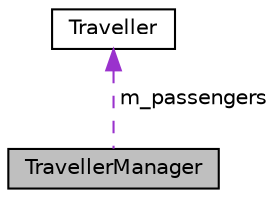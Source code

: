 digraph "TravellerManager"
{
  edge [fontname="Helvetica",fontsize="10",labelfontname="Helvetica",labelfontsize="10"];
  node [fontname="Helvetica",fontsize="10",shape=record];
  Node1 [label="TravellerManager",height=0.2,width=0.4,color="black", fillcolor="grey75", style="filled", fontcolor="black"];
  Node2 -> Node1 [dir="back",color="darkorchid3",fontsize="10",style="dashed",label=" m_passengers" ,fontname="Helvetica"];
  Node2 [label="Traveller",height=0.2,width=0.4,color="black", fillcolor="white", style="filled",URL="$structTraveller.html",tooltip="Traveller structure which contains a name, waiting time, and state. "];
}
